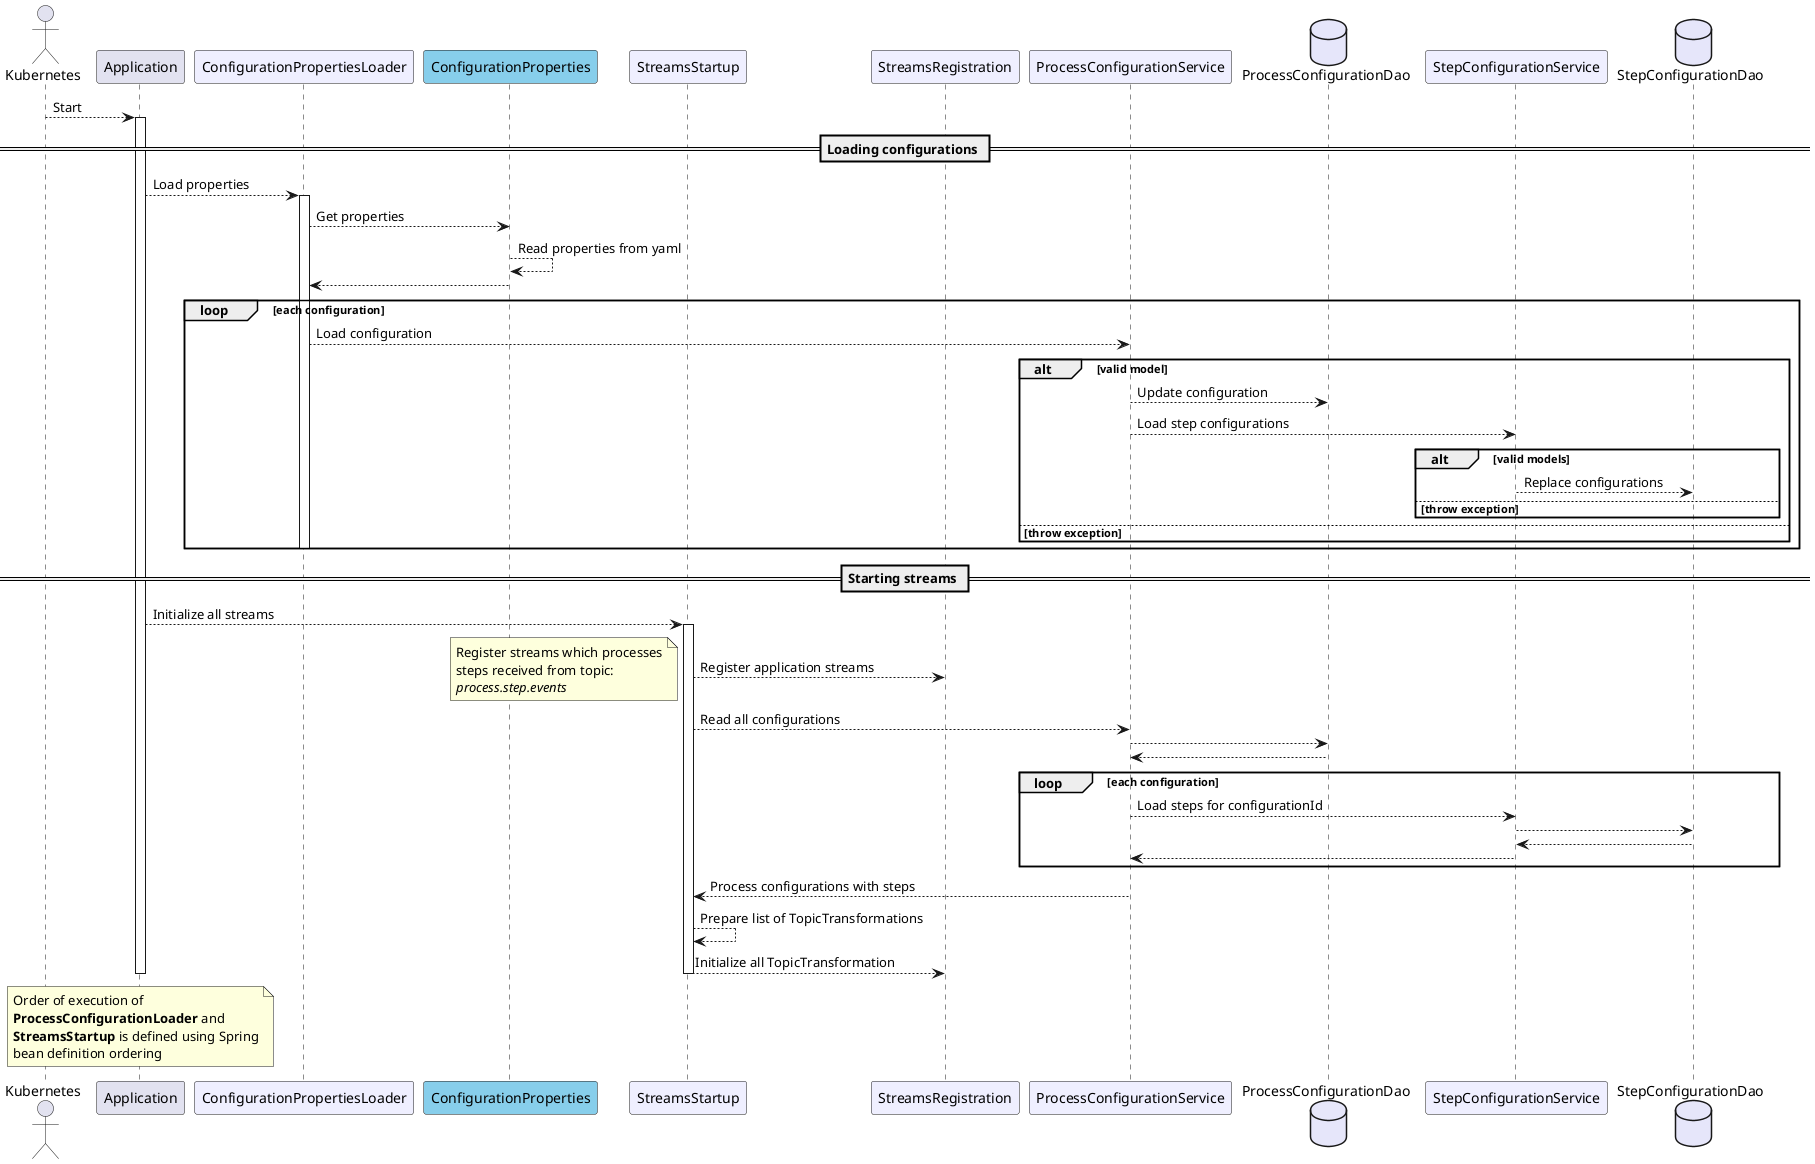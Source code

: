 @startuml

skinparam responseMessageBelowArrow true


actor Kubernetes as kube

participant Application as app
participant ConfigurationPropertiesLoader as propertiesLoader #motivation
participant ConfigurationProperties as properties #SkyBlue

participant StreamsStartup as startUp #motivation
participant StreamsRegistration as registration #motivation

participant ProcessConfigurationService as processService #motivation
database ProcessConfigurationDao as processConfigurationDao #lavender

participant StepConfigurationService as stepService #motivation
database StepConfigurationDao as stepConfigurationDao #lavender

kube --> app: Start

== Loading configurations ==
activate app


app --> propertiesLoader: Load properties
activate propertiesLoader
propertiesLoader --> properties: Get properties
properties --> properties : Read properties from yaml
properties --> propertiesLoader

loop each configuration
    propertiesLoader --> processService: Load configuration
    alt valid model
        processService --> processConfigurationDao: Update configuration
        processService --> stepService: Load step configurations
        alt valid models
            stepService --> stepConfigurationDao: Replace configurations
        else throw exception
        end
    else throw exception
    end
deactivate propertiesLoader
end

== Starting streams ==

app --> startUp : Initialize all streams
activate startUp

startUp --> registration: Register application streams

note left
    Register streams which processes
    steps received from topic:
    <i>process.step.events</i>
end note

startUp --> processService : Read all configurations
processService --> processConfigurationDao
processConfigurationDao --> processService
loop each configuration
    processService --> stepService: Load steps for configurationId
    stepService --> stepConfigurationDao
    stepConfigurationDao --> stepService
    stepService --> processService
end

processService --> startUp: Process configurations with steps

startUp --> startUp: Prepare list of TopicTransformations
startUp --> registration: Initialize all TopicTransformation

deactivate startUp

deactivate app

note over of app
Order of execution of
<b>ProcessConfigurationLoader</b> and
<b>StreamsStartup</b> is defined using Spring
bean definition ordering
end note

@enduml